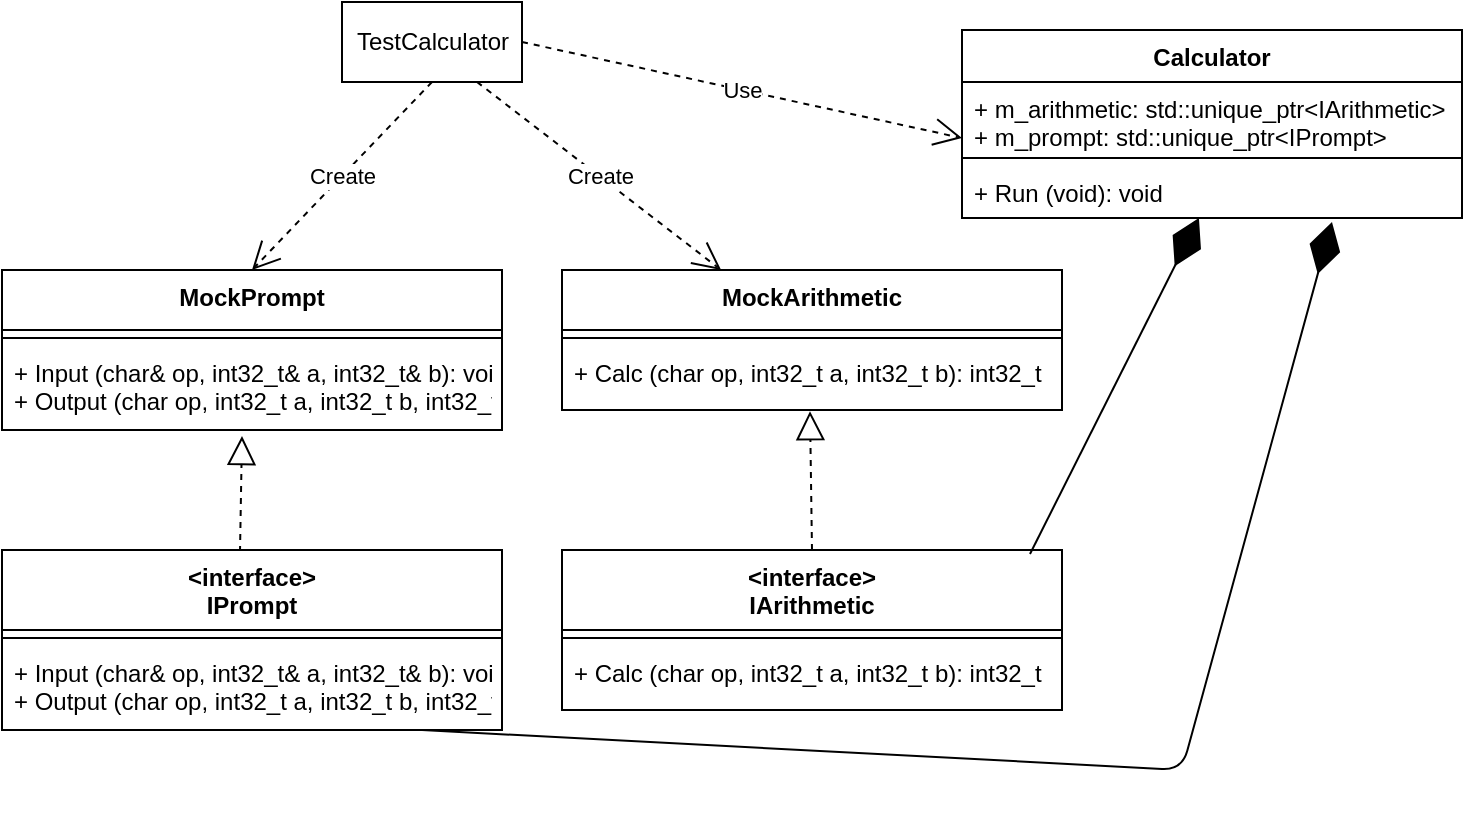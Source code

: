 <mxfile>
    <diagram id="SSaeWhkw_4fbmAAi47F1" name="Page-1">
        <mxGraphModel dx="1132" dy="782" grid="1" gridSize="10" guides="1" tooltips="1" connect="1" arrows="1" fold="1" page="1" pageScale="1" pageWidth="827" pageHeight="1169" math="0" shadow="0">
            <root>
                <mxCell id="0"/>
                <mxCell id="1" parent="0"/>
                <mxCell id="2" value="MockArithmetic" style="swimlane;fontStyle=1;align=center;verticalAlign=top;childLayout=stackLayout;horizontal=1;startSize=30;horizontalStack=0;resizeParent=1;resizeParentMax=0;resizeLast=0;collapsible=1;marginBottom=0;" parent="1" vertex="1">
                    <mxGeometry x="320" y="400" width="250" height="70" as="geometry">
                        <mxRectangle x="150" y="180" width="90" height="26" as="alternateBounds"/>
                    </mxGeometry>
                </mxCell>
                <mxCell id="4" value="" style="line;strokeWidth=1;fillColor=none;align=left;verticalAlign=middle;spacingTop=-1;spacingLeft=3;spacingRight=3;rotatable=0;labelPosition=right;points=[];portConstraint=eastwest;" parent="2" vertex="1">
                    <mxGeometry y="30" width="250" height="8" as="geometry"/>
                </mxCell>
                <mxCell id="5" value="+ Calc (char op, int32_t a, int32_t b): int32_t" style="text;strokeColor=none;fillColor=none;align=left;verticalAlign=top;spacingLeft=4;spacingRight=4;overflow=hidden;rotatable=0;points=[[0,0.5],[1,0.5]];portConstraint=eastwest;" parent="2" vertex="1">
                    <mxGeometry y="38" width="250" height="32" as="geometry"/>
                </mxCell>
                <mxCell id="8" value="&lt;interface&gt;&#10;IArithmetic" style="swimlane;fontStyle=1;align=center;verticalAlign=top;childLayout=stackLayout;horizontal=1;startSize=40;horizontalStack=0;resizeParent=1;resizeParentMax=0;resizeLast=0;collapsible=1;marginBottom=0;" parent="1" vertex="1">
                    <mxGeometry x="320" y="540" width="250" height="80" as="geometry">
                        <mxRectangle x="210" y="350" width="100" height="40" as="alternateBounds"/>
                    </mxGeometry>
                </mxCell>
                <mxCell id="9" value="" style="line;strokeWidth=1;fillColor=none;align=left;verticalAlign=middle;spacingTop=-1;spacingLeft=3;spacingRight=3;rotatable=0;labelPosition=right;points=[];portConstraint=eastwest;" parent="8" vertex="1">
                    <mxGeometry y="40" width="250" height="8" as="geometry"/>
                </mxCell>
                <mxCell id="10" value="+ Calc (char op, int32_t a, int32_t b): int32_t" style="text;strokeColor=none;fillColor=none;align=left;verticalAlign=top;spacingLeft=4;spacingRight=4;overflow=hidden;rotatable=0;points=[[0,0.5],[1,0.5]];portConstraint=eastwest;" parent="8" vertex="1">
                    <mxGeometry y="48" width="250" height="32" as="geometry"/>
                </mxCell>
                <mxCell id="24" value="Calculator" style="swimlane;fontStyle=1;align=center;verticalAlign=top;childLayout=stackLayout;horizontal=1;startSize=26;horizontalStack=0;resizeParent=1;resizeParentMax=0;resizeLast=0;collapsible=1;marginBottom=0;" parent="1" vertex="1">
                    <mxGeometry x="520" y="280" width="250" height="94" as="geometry"/>
                </mxCell>
                <mxCell id="25" value="+ m_arithmetic: std::unique_ptr&lt;IArithmetic&gt;&#10;+ m_prompt: std::unique_ptr&lt;IPrompt&gt;" style="text;strokeColor=none;fillColor=none;align=left;verticalAlign=top;spacingLeft=4;spacingRight=4;overflow=hidden;rotatable=0;points=[[0,0.5],[1,0.5]];portConstraint=eastwest;" parent="24" vertex="1">
                    <mxGeometry y="26" width="250" height="34" as="geometry"/>
                </mxCell>
                <mxCell id="26" value="" style="line;strokeWidth=1;fillColor=none;align=left;verticalAlign=middle;spacingTop=-1;spacingLeft=3;spacingRight=3;rotatable=0;labelPosition=right;points=[];portConstraint=eastwest;" parent="24" vertex="1">
                    <mxGeometry y="60" width="250" height="8" as="geometry"/>
                </mxCell>
                <mxCell id="27" value="+ Run (void): void" style="text;strokeColor=none;fillColor=none;align=left;verticalAlign=top;spacingLeft=4;spacingRight=4;overflow=hidden;rotatable=0;points=[[0,0.5],[1,0.5]];portConstraint=eastwest;" parent="24" vertex="1">
                    <mxGeometry y="68" width="250" height="26" as="geometry"/>
                </mxCell>
                <mxCell id="28" value="TestCalculator" style="html=1;" parent="1" vertex="1">
                    <mxGeometry x="210" y="266" width="90" height="40" as="geometry"/>
                </mxCell>
                <mxCell id="21" value="MockPrompt" style="swimlane;fontStyle=1;align=center;verticalAlign=top;childLayout=stackLayout;horizontal=1;startSize=30;horizontalStack=0;resizeParent=1;resizeParentMax=0;resizeLast=0;collapsible=1;marginBottom=0;" parent="1" vertex="1">
                    <mxGeometry x="40" y="400" width="250" height="80" as="geometry">
                        <mxRectangle x="150" y="180" width="90" height="26" as="alternateBounds"/>
                    </mxGeometry>
                </mxCell>
                <mxCell id="22" value="" style="line;strokeWidth=1;fillColor=none;align=left;verticalAlign=middle;spacingTop=-1;spacingLeft=3;spacingRight=3;rotatable=0;labelPosition=right;points=[];portConstraint=eastwest;" parent="21" vertex="1">
                    <mxGeometry y="30" width="250" height="8" as="geometry"/>
                </mxCell>
                <mxCell id="23" value="+ Input (char&amp; op, int32_t&amp; a, int32_t&amp; b): void&#10;+ Output (char op, int32_t a, int32_t b, int32_t ans): void" style="text;strokeColor=none;fillColor=none;align=left;verticalAlign=top;spacingLeft=4;spacingRight=4;overflow=hidden;rotatable=0;points=[[0,0.5],[1,0.5]];portConstraint=eastwest;" parent="21" vertex="1">
                    <mxGeometry y="38" width="250" height="42" as="geometry"/>
                </mxCell>
                <mxCell id="31" value="Use" style="endArrow=open;endSize=12;dashed=1;html=1;entryX=0;entryY=0.824;entryDx=0;entryDy=0;entryPerimeter=0;exitX=1;exitY=0.5;exitDx=0;exitDy=0;" parent="1" source="28" target="25" edge="1">
                    <mxGeometry width="160" relative="1" as="geometry">
                        <mxPoint x="280" y="190" as="sourcePoint"/>
                        <mxPoint x="440" y="190" as="targetPoint"/>
                    </mxGeometry>
                </mxCell>
                <mxCell id="32" value="" style="endArrow=diamondThin;endFill=1;endSize=24;html=1;exitX=0.936;exitY=0.025;exitDx=0;exitDy=0;exitPerimeter=0;" parent="1" source="8" target="27" edge="1">
                    <mxGeometry width="160" relative="1" as="geometry">
                        <mxPoint x="540" y="560" as="sourcePoint"/>
                        <mxPoint x="530" y="450" as="targetPoint"/>
                    </mxGeometry>
                </mxCell>
                <mxCell id="35" value="Create" style="endArrow=open;endSize=12;dashed=1;html=1;entryX=0.5;entryY=0;entryDx=0;entryDy=0;exitX=0.5;exitY=1;exitDx=0;exitDy=0;" parent="1" source="28" target="21" edge="1">
                    <mxGeometry width="160" relative="1" as="geometry">
                        <mxPoint x="260" y="320" as="sourcePoint"/>
                        <mxPoint x="530" y="344.016" as="targetPoint"/>
                    </mxGeometry>
                </mxCell>
                <mxCell id="36" value="Create" style="endArrow=open;endSize=12;dashed=1;html=1;exitX=0.75;exitY=1;exitDx=0;exitDy=0;" parent="1" source="28" target="2" edge="1">
                    <mxGeometry width="160" relative="1" as="geometry">
                        <mxPoint x="265" y="316" as="sourcePoint"/>
                        <mxPoint x="175" y="420" as="targetPoint"/>
                    </mxGeometry>
                </mxCell>
                <mxCell id="37" value="" style="endArrow=block;dashed=1;endFill=0;endSize=12;html=1;entryX=0.48;entryY=1.071;entryDx=0;entryDy=0;entryPerimeter=0;exitX=0.476;exitY=0.011;exitDx=0;exitDy=0;exitPerimeter=0;" parent="1" source="18" target="23" edge="1">
                    <mxGeometry width="160" relative="1" as="geometry">
                        <mxPoint x="440" y="680" as="sourcePoint"/>
                        <mxPoint x="185" y="498.992" as="targetPoint"/>
                    </mxGeometry>
                </mxCell>
                <mxCell id="18" value="&lt;interface&gt;&#10;IPrompt" style="swimlane;fontStyle=1;align=center;verticalAlign=top;childLayout=stackLayout;horizontal=1;startSize=40;horizontalStack=0;resizeParent=1;resizeParentMax=0;resizeLast=0;collapsible=1;marginBottom=0;" parent="1" vertex="1">
                    <mxGeometry x="40" y="540" width="250" height="90" as="geometry">
                        <mxRectangle x="150" y="180" width="90" height="26" as="alternateBounds"/>
                    </mxGeometry>
                </mxCell>
                <mxCell id="19" value="" style="line;strokeWidth=1;fillColor=none;align=left;verticalAlign=middle;spacingTop=-1;spacingLeft=3;spacingRight=3;rotatable=0;labelPosition=right;points=[];portConstraint=eastwest;" parent="18" vertex="1">
                    <mxGeometry y="40" width="250" height="8" as="geometry"/>
                </mxCell>
                <mxCell id="20" value="+ Input (char&amp; op, int32_t&amp; a, int32_t&amp; b): void&#10;+ Output (char op, int32_t a, int32_t b, int32_t ans): void" style="text;strokeColor=none;fillColor=none;align=left;verticalAlign=top;spacingLeft=4;spacingRight=4;overflow=hidden;rotatable=0;points=[[0,0.5],[1,0.5]];portConstraint=eastwest;" parent="18" vertex="1">
                    <mxGeometry y="48" width="250" height="42" as="geometry"/>
                </mxCell>
                <mxCell id="45" value="" style="endArrow=block;dashed=1;endFill=0;endSize=12;html=1;entryX=0.496;entryY=1.018;entryDx=0;entryDy=0;entryPerimeter=0;exitX=0.5;exitY=0;exitDx=0;exitDy=0;" parent="1" source="8" target="5" edge="1">
                    <mxGeometry width="160" relative="1" as="geometry">
                        <mxPoint x="175" y="550" as="sourcePoint"/>
                        <mxPoint x="170" y="492.982" as="targetPoint"/>
                    </mxGeometry>
                </mxCell>
                <mxCell id="46" value="" style="endArrow=diamondThin;endFill=1;endSize=24;html=1;exitX=0.84;exitY=1;exitDx=0;exitDy=0;exitPerimeter=0;entryX=0.74;entryY=1.077;entryDx=0;entryDy=0;entryPerimeter=0;" parent="1" source="20" target="27" edge="1">
                    <mxGeometry width="160" relative="1" as="geometry">
                        <mxPoint x="564" y="552" as="sourcePoint"/>
                        <mxPoint x="740" y="480" as="targetPoint"/>
                        <Array as="points">
                            <mxPoint x="630" y="650"/>
                        </Array>
                    </mxGeometry>
                </mxCell>
            </root>
        </mxGraphModel>
    </diagram>
</mxfile>